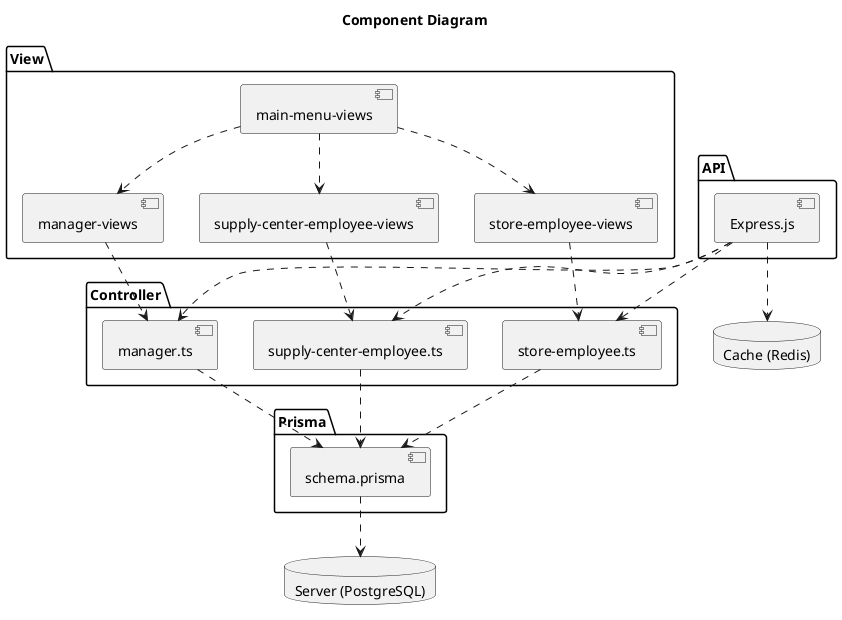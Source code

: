 @startuml component
title Component Diagram
package "Controller" {
    component "manager.ts" as manager
    component "store-employee.ts" as storeEmployee
    component "supply-center-employee.ts" as supplyCenterEmployee
}

package "View" {
    component "manager-views" as managerView
    component "store-employee-views" as storeEmployeeView
    component "supply-center-employee-views" as supplyCenterEmployeeView
    component "main-menu-views" as mainMenuView
}

package API {
    component "Express.js" as express
}

package "Prisma" {
    component schema.prisma
}

database "Server (PostgreSQL)" as Server
database "Cache (Redis)" as Cache

schema.prisma ..> Server

express ..> storeEmployee
express ..> supplyCenterEmployee
express ..> manager

express ..> Cache

supplyCenterEmployeeView ..> supplyCenterEmployee
managerView ..> manager
storeEmployeeView ..> storeEmployee
storeEmployee ..> schema.prisma
manager ..> schema.prisma
supplyCenterEmployee ..> schema.prisma
mainMenuView ..> storeEmployeeView
mainMenuView ..> managerView
mainMenuView ..> supplyCenterEmployeeView

@enduml